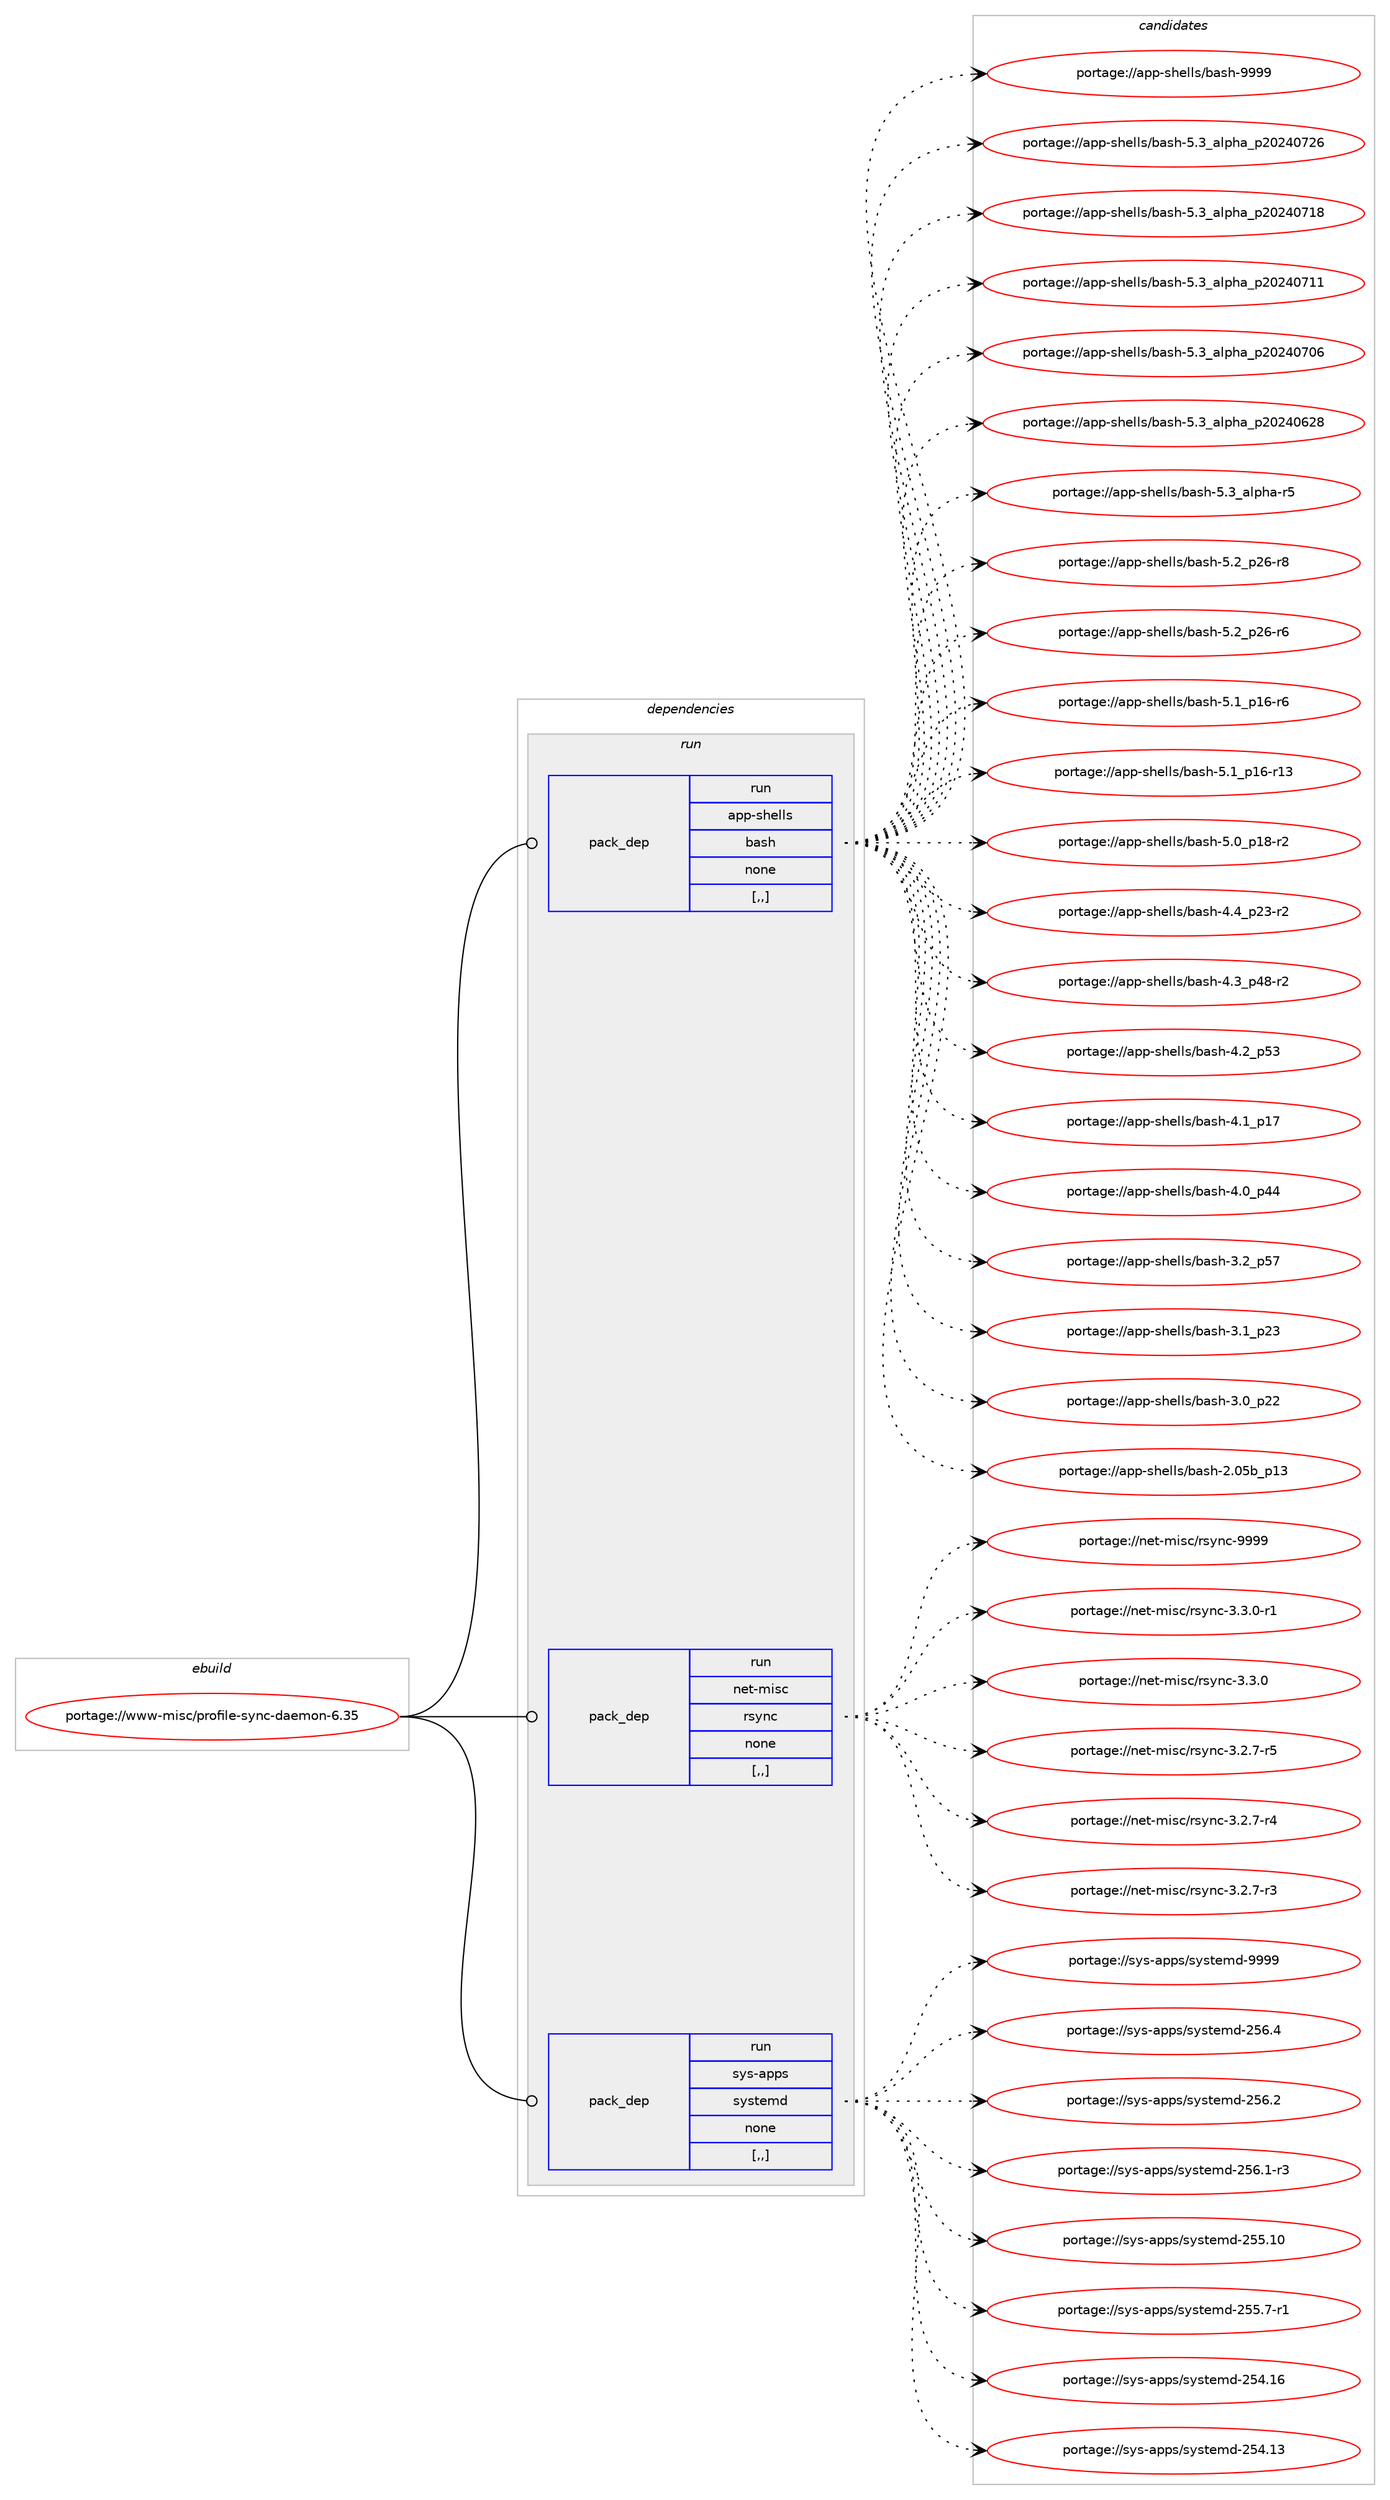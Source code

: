 digraph prolog {

# *************
# Graph options
# *************

newrank=true;
concentrate=true;
compound=true;
graph [rankdir=LR,fontname=Helvetica,fontsize=10,ranksep=1.5];#, ranksep=2.5, nodesep=0.2];
edge  [arrowhead=vee];
node  [fontname=Helvetica,fontsize=10];

# **********
# The ebuild
# **********

subgraph cluster_leftcol {
color=gray;
label=<<i>ebuild</i>>;
id [label="portage://www-misc/profile-sync-daemon-6.35", color=red, width=4, href="../www-misc/profile-sync-daemon-6.35.svg"];
}

# ****************
# The dependencies
# ****************

subgraph cluster_midcol {
color=gray;
label=<<i>dependencies</i>>;
subgraph cluster_compile {
fillcolor="#eeeeee";
style=filled;
label=<<i>compile</i>>;
}
subgraph cluster_compileandrun {
fillcolor="#eeeeee";
style=filled;
label=<<i>compile and run</i>>;
}
subgraph cluster_run {
fillcolor="#eeeeee";
style=filled;
label=<<i>run</i>>;
subgraph pack328576 {
dependency452288 [label=<<TABLE BORDER="0" CELLBORDER="1" CELLSPACING="0" CELLPADDING="4" WIDTH="220"><TR><TD ROWSPAN="6" CELLPADDING="30">pack_dep</TD></TR><TR><TD WIDTH="110">run</TD></TR><TR><TD>app-shells</TD></TR><TR><TD>bash</TD></TR><TR><TD>none</TD></TR><TR><TD>[,,]</TD></TR></TABLE>>, shape=none, color=blue];
}
id:e -> dependency452288:w [weight=20,style="solid",arrowhead="odot"];
subgraph pack328577 {
dependency452289 [label=<<TABLE BORDER="0" CELLBORDER="1" CELLSPACING="0" CELLPADDING="4" WIDTH="220"><TR><TD ROWSPAN="6" CELLPADDING="30">pack_dep</TD></TR><TR><TD WIDTH="110">run</TD></TR><TR><TD>net-misc</TD></TR><TR><TD>rsync</TD></TR><TR><TD>none</TD></TR><TR><TD>[,,]</TD></TR></TABLE>>, shape=none, color=blue];
}
id:e -> dependency452289:w [weight=20,style="solid",arrowhead="odot"];
subgraph pack328578 {
dependency452290 [label=<<TABLE BORDER="0" CELLBORDER="1" CELLSPACING="0" CELLPADDING="4" WIDTH="220"><TR><TD ROWSPAN="6" CELLPADDING="30">pack_dep</TD></TR><TR><TD WIDTH="110">run</TD></TR><TR><TD>sys-apps</TD></TR><TR><TD>systemd</TD></TR><TR><TD>none</TD></TR><TR><TD>[,,]</TD></TR></TABLE>>, shape=none, color=blue];
}
id:e -> dependency452290:w [weight=20,style="solid",arrowhead="odot"];
}
}

# **************
# The candidates
# **************

subgraph cluster_choices {
rank=same;
color=gray;
label=<<i>candidates</i>>;

subgraph choice328576 {
color=black;
nodesep=1;
choice97112112451151041011081081154798971151044557575757 [label="portage://app-shells/bash-9999", color=red, width=4,href="../app-shells/bash-9999.svg"];
choice971121124511510410110810811547989711510445534651959710811210497951125048505248555054 [label="portage://app-shells/bash-5.3_alpha_p20240726", color=red, width=4,href="../app-shells/bash-5.3_alpha_p20240726.svg"];
choice971121124511510410110810811547989711510445534651959710811210497951125048505248554956 [label="portage://app-shells/bash-5.3_alpha_p20240718", color=red, width=4,href="../app-shells/bash-5.3_alpha_p20240718.svg"];
choice971121124511510410110810811547989711510445534651959710811210497951125048505248554949 [label="portage://app-shells/bash-5.3_alpha_p20240711", color=red, width=4,href="../app-shells/bash-5.3_alpha_p20240711.svg"];
choice971121124511510410110810811547989711510445534651959710811210497951125048505248554854 [label="portage://app-shells/bash-5.3_alpha_p20240706", color=red, width=4,href="../app-shells/bash-5.3_alpha_p20240706.svg"];
choice971121124511510410110810811547989711510445534651959710811210497951125048505248545056 [label="portage://app-shells/bash-5.3_alpha_p20240628", color=red, width=4,href="../app-shells/bash-5.3_alpha_p20240628.svg"];
choice9711211245115104101108108115479897115104455346519597108112104974511453 [label="portage://app-shells/bash-5.3_alpha-r5", color=red, width=4,href="../app-shells/bash-5.3_alpha-r5.svg"];
choice9711211245115104101108108115479897115104455346509511250544511456 [label="portage://app-shells/bash-5.2_p26-r8", color=red, width=4,href="../app-shells/bash-5.2_p26-r8.svg"];
choice9711211245115104101108108115479897115104455346509511250544511454 [label="portage://app-shells/bash-5.2_p26-r6", color=red, width=4,href="../app-shells/bash-5.2_p26-r6.svg"];
choice9711211245115104101108108115479897115104455346499511249544511454 [label="portage://app-shells/bash-5.1_p16-r6", color=red, width=4,href="../app-shells/bash-5.1_p16-r6.svg"];
choice971121124511510410110810811547989711510445534649951124954451144951 [label="portage://app-shells/bash-5.1_p16-r13", color=red, width=4,href="../app-shells/bash-5.1_p16-r13.svg"];
choice9711211245115104101108108115479897115104455346489511249564511450 [label="portage://app-shells/bash-5.0_p18-r2", color=red, width=4,href="../app-shells/bash-5.0_p18-r2.svg"];
choice9711211245115104101108108115479897115104455246529511250514511450 [label="portage://app-shells/bash-4.4_p23-r2", color=red, width=4,href="../app-shells/bash-4.4_p23-r2.svg"];
choice9711211245115104101108108115479897115104455246519511252564511450 [label="portage://app-shells/bash-4.3_p48-r2", color=red, width=4,href="../app-shells/bash-4.3_p48-r2.svg"];
choice971121124511510410110810811547989711510445524650951125351 [label="portage://app-shells/bash-4.2_p53", color=red, width=4,href="../app-shells/bash-4.2_p53.svg"];
choice971121124511510410110810811547989711510445524649951124955 [label="portage://app-shells/bash-4.1_p17", color=red, width=4,href="../app-shells/bash-4.1_p17.svg"];
choice971121124511510410110810811547989711510445524648951125252 [label="portage://app-shells/bash-4.0_p44", color=red, width=4,href="../app-shells/bash-4.0_p44.svg"];
choice971121124511510410110810811547989711510445514650951125355 [label="portage://app-shells/bash-3.2_p57", color=red, width=4,href="../app-shells/bash-3.2_p57.svg"];
choice971121124511510410110810811547989711510445514649951125051 [label="portage://app-shells/bash-3.1_p23", color=red, width=4,href="../app-shells/bash-3.1_p23.svg"];
choice971121124511510410110810811547989711510445514648951125050 [label="portage://app-shells/bash-3.0_p22", color=red, width=4,href="../app-shells/bash-3.0_p22.svg"];
choice9711211245115104101108108115479897115104455046485398951124951 [label="portage://app-shells/bash-2.05b_p13", color=red, width=4,href="../app-shells/bash-2.05b_p13.svg"];
dependency452288:e -> choice97112112451151041011081081154798971151044557575757:w [style=dotted,weight="100"];
dependency452288:e -> choice971121124511510410110810811547989711510445534651959710811210497951125048505248555054:w [style=dotted,weight="100"];
dependency452288:e -> choice971121124511510410110810811547989711510445534651959710811210497951125048505248554956:w [style=dotted,weight="100"];
dependency452288:e -> choice971121124511510410110810811547989711510445534651959710811210497951125048505248554949:w [style=dotted,weight="100"];
dependency452288:e -> choice971121124511510410110810811547989711510445534651959710811210497951125048505248554854:w [style=dotted,weight="100"];
dependency452288:e -> choice971121124511510410110810811547989711510445534651959710811210497951125048505248545056:w [style=dotted,weight="100"];
dependency452288:e -> choice9711211245115104101108108115479897115104455346519597108112104974511453:w [style=dotted,weight="100"];
dependency452288:e -> choice9711211245115104101108108115479897115104455346509511250544511456:w [style=dotted,weight="100"];
dependency452288:e -> choice9711211245115104101108108115479897115104455346509511250544511454:w [style=dotted,weight="100"];
dependency452288:e -> choice9711211245115104101108108115479897115104455346499511249544511454:w [style=dotted,weight="100"];
dependency452288:e -> choice971121124511510410110810811547989711510445534649951124954451144951:w [style=dotted,weight="100"];
dependency452288:e -> choice9711211245115104101108108115479897115104455346489511249564511450:w [style=dotted,weight="100"];
dependency452288:e -> choice9711211245115104101108108115479897115104455246529511250514511450:w [style=dotted,weight="100"];
dependency452288:e -> choice9711211245115104101108108115479897115104455246519511252564511450:w [style=dotted,weight="100"];
dependency452288:e -> choice971121124511510410110810811547989711510445524650951125351:w [style=dotted,weight="100"];
dependency452288:e -> choice971121124511510410110810811547989711510445524649951124955:w [style=dotted,weight="100"];
dependency452288:e -> choice971121124511510410110810811547989711510445524648951125252:w [style=dotted,weight="100"];
dependency452288:e -> choice971121124511510410110810811547989711510445514650951125355:w [style=dotted,weight="100"];
dependency452288:e -> choice971121124511510410110810811547989711510445514649951125051:w [style=dotted,weight="100"];
dependency452288:e -> choice971121124511510410110810811547989711510445514648951125050:w [style=dotted,weight="100"];
dependency452288:e -> choice9711211245115104101108108115479897115104455046485398951124951:w [style=dotted,weight="100"];
}
subgraph choice328577 {
color=black;
nodesep=1;
choice110101116451091051159947114115121110994557575757 [label="portage://net-misc/rsync-9999", color=red, width=4,href="../net-misc/rsync-9999.svg"];
choice110101116451091051159947114115121110994551465146484511449 [label="portage://net-misc/rsync-3.3.0-r1", color=red, width=4,href="../net-misc/rsync-3.3.0-r1.svg"];
choice11010111645109105115994711411512111099455146514648 [label="portage://net-misc/rsync-3.3.0", color=red, width=4,href="../net-misc/rsync-3.3.0.svg"];
choice110101116451091051159947114115121110994551465046554511453 [label="portage://net-misc/rsync-3.2.7-r5", color=red, width=4,href="../net-misc/rsync-3.2.7-r5.svg"];
choice110101116451091051159947114115121110994551465046554511452 [label="portage://net-misc/rsync-3.2.7-r4", color=red, width=4,href="../net-misc/rsync-3.2.7-r4.svg"];
choice110101116451091051159947114115121110994551465046554511451 [label="portage://net-misc/rsync-3.2.7-r3", color=red, width=4,href="../net-misc/rsync-3.2.7-r3.svg"];
dependency452289:e -> choice110101116451091051159947114115121110994557575757:w [style=dotted,weight="100"];
dependency452289:e -> choice110101116451091051159947114115121110994551465146484511449:w [style=dotted,weight="100"];
dependency452289:e -> choice11010111645109105115994711411512111099455146514648:w [style=dotted,weight="100"];
dependency452289:e -> choice110101116451091051159947114115121110994551465046554511453:w [style=dotted,weight="100"];
dependency452289:e -> choice110101116451091051159947114115121110994551465046554511452:w [style=dotted,weight="100"];
dependency452289:e -> choice110101116451091051159947114115121110994551465046554511451:w [style=dotted,weight="100"];
}
subgraph choice328578 {
color=black;
nodesep=1;
choice1151211154597112112115471151211151161011091004557575757 [label="portage://sys-apps/systemd-9999", color=red, width=4,href="../sys-apps/systemd-9999.svg"];
choice115121115459711211211547115121115116101109100455053544652 [label="portage://sys-apps/systemd-256.4", color=red, width=4,href="../sys-apps/systemd-256.4.svg"];
choice115121115459711211211547115121115116101109100455053544650 [label="portage://sys-apps/systemd-256.2", color=red, width=4,href="../sys-apps/systemd-256.2.svg"];
choice1151211154597112112115471151211151161011091004550535446494511451 [label="portage://sys-apps/systemd-256.1-r3", color=red, width=4,href="../sys-apps/systemd-256.1-r3.svg"];
choice11512111545971121121154711512111511610110910045505353464948 [label="portage://sys-apps/systemd-255.10", color=red, width=4,href="../sys-apps/systemd-255.10.svg"];
choice1151211154597112112115471151211151161011091004550535346554511449 [label="portage://sys-apps/systemd-255.7-r1", color=red, width=4,href="../sys-apps/systemd-255.7-r1.svg"];
choice11512111545971121121154711512111511610110910045505352464954 [label="portage://sys-apps/systemd-254.16", color=red, width=4,href="../sys-apps/systemd-254.16.svg"];
choice11512111545971121121154711512111511610110910045505352464951 [label="portage://sys-apps/systemd-254.13", color=red, width=4,href="../sys-apps/systemd-254.13.svg"];
dependency452290:e -> choice1151211154597112112115471151211151161011091004557575757:w [style=dotted,weight="100"];
dependency452290:e -> choice115121115459711211211547115121115116101109100455053544652:w [style=dotted,weight="100"];
dependency452290:e -> choice115121115459711211211547115121115116101109100455053544650:w [style=dotted,weight="100"];
dependency452290:e -> choice1151211154597112112115471151211151161011091004550535446494511451:w [style=dotted,weight="100"];
dependency452290:e -> choice11512111545971121121154711512111511610110910045505353464948:w [style=dotted,weight="100"];
dependency452290:e -> choice1151211154597112112115471151211151161011091004550535346554511449:w [style=dotted,weight="100"];
dependency452290:e -> choice11512111545971121121154711512111511610110910045505352464954:w [style=dotted,weight="100"];
dependency452290:e -> choice11512111545971121121154711512111511610110910045505352464951:w [style=dotted,weight="100"];
}
}

}
